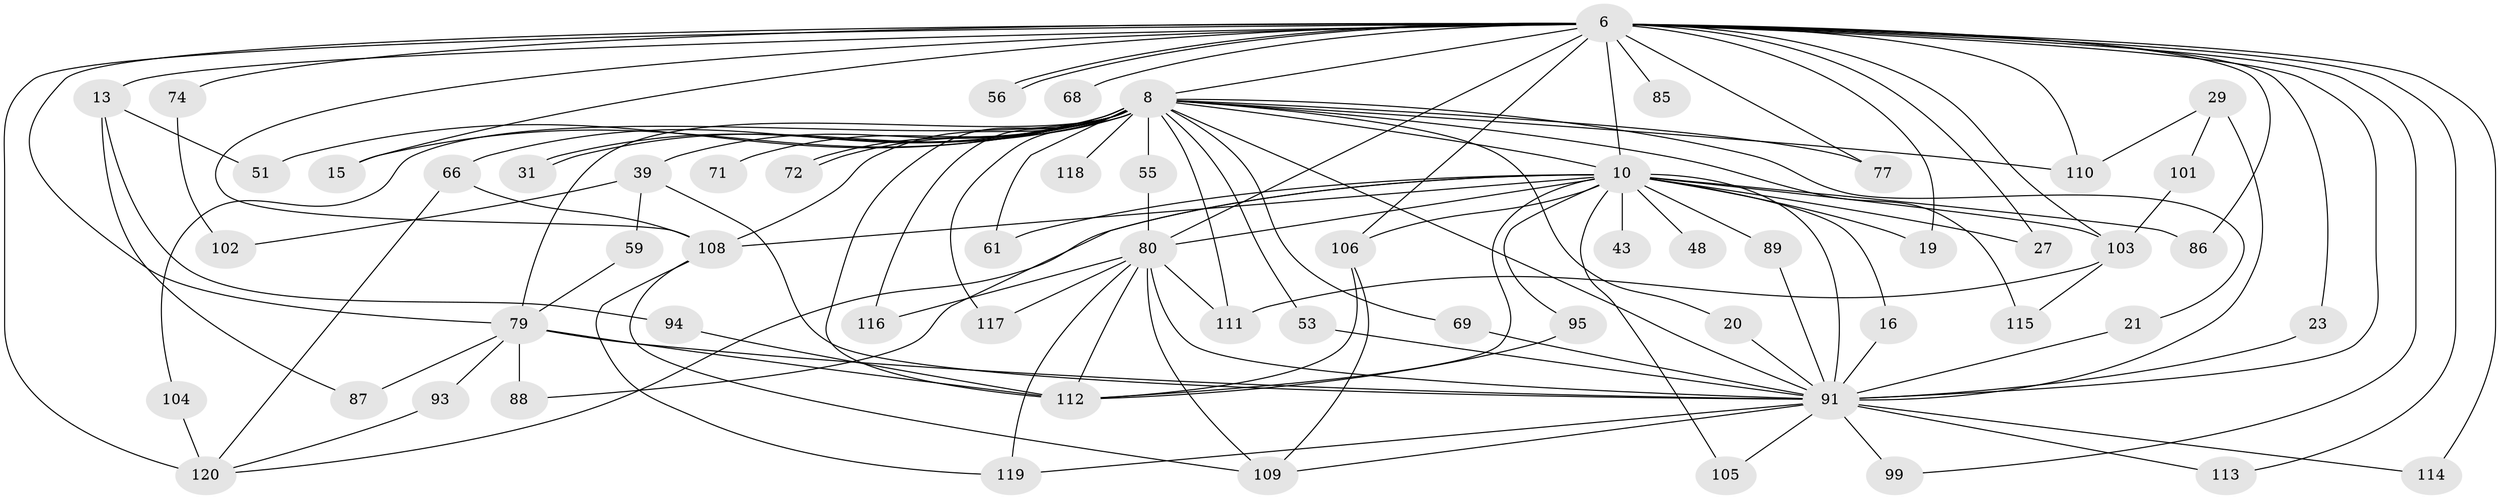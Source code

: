 // original degree distribution, {20: 0.008333333333333333, 14: 0.016666666666666666, 28: 0.008333333333333333, 30: 0.008333333333333333, 31: 0.008333333333333333, 12: 0.008333333333333333, 32: 0.008333333333333333, 18: 0.008333333333333333, 21: 0.008333333333333333, 6: 0.016666666666666666, 5: 0.06666666666666667, 4: 0.10833333333333334, 2: 0.5666666666666667, 7: 0.016666666666666666, 3: 0.13333333333333333, 8: 0.008333333333333333}
// Generated by graph-tools (version 1.1) at 2025/46/03/09/25 04:46:36]
// undirected, 60 vertices, 121 edges
graph export_dot {
graph [start="1"]
  node [color=gray90,style=filled];
  6 [super="+4"];
  8 [super="+5"];
  10 [super="+1"];
  13;
  15;
  16;
  19;
  20;
  21;
  23;
  27 [super="+25"];
  29;
  31;
  39 [super="+26"];
  43;
  48;
  51;
  53;
  55;
  56;
  59;
  61;
  66 [super="+38"];
  68;
  69;
  71;
  72;
  74;
  77 [super="+63"];
  79 [super="+73+44+70"];
  80 [super="+65+76+75"];
  85;
  86;
  87;
  88;
  89;
  91 [super="+37+9"];
  93;
  94;
  95;
  99;
  101;
  102;
  103 [super="+67+98"];
  104;
  105;
  106 [super="+47"];
  108 [super="+100+90+81"];
  109 [super="+84"];
  110 [super="+82"];
  111 [super="+97"];
  112 [super="+45+92+107+96"];
  113;
  114;
  115;
  116;
  117;
  118 [super="+78"];
  119 [super="+83"];
  120 [super="+18+42+17"];
  6 -- 8 [weight=4];
  6 -- 10 [weight=4];
  6 -- 13 [weight=2];
  6 -- 15;
  6 -- 27 [weight=2];
  6 -- 56;
  6 -- 56;
  6 -- 68 [weight=2];
  6 -- 74 [weight=2];
  6 -- 85 [weight=2];
  6 -- 91 [weight=9];
  6 -- 99;
  6 -- 114;
  6 -- 19;
  6 -- 86;
  6 -- 23;
  6 -- 103 [weight=4];
  6 -- 113;
  6 -- 77;
  6 -- 106;
  6 -- 120 [weight=3];
  6 -- 79 [weight=4];
  6 -- 108 [weight=4];
  6 -- 110;
  6 -- 80 [weight=3];
  8 -- 10 [weight=4];
  8 -- 20;
  8 -- 31;
  8 -- 31;
  8 -- 51;
  8 -- 53;
  8 -- 55 [weight=2];
  8 -- 61;
  8 -- 66 [weight=2];
  8 -- 72;
  8 -- 72;
  8 -- 115;
  8 -- 116;
  8 -- 117;
  8 -- 118 [weight=3];
  8 -- 69;
  8 -- 71;
  8 -- 77 [weight=2];
  8 -- 15;
  8 -- 21;
  8 -- 104;
  8 -- 39;
  8 -- 79 [weight=4];
  8 -- 91 [weight=9];
  8 -- 111;
  8 -- 108 [weight=3];
  8 -- 110;
  8 -- 112 [weight=6];
  10 -- 48 [weight=2];
  10 -- 61;
  10 -- 86;
  10 -- 89;
  10 -- 27;
  10 -- 16;
  10 -- 19;
  10 -- 88;
  10 -- 95;
  10 -- 105;
  10 -- 43;
  10 -- 106 [weight=2];
  10 -- 120;
  10 -- 91 [weight=8];
  10 -- 103 [weight=2];
  10 -- 108;
  10 -- 112 [weight=2];
  10 -- 80 [weight=2];
  13 -- 51;
  13 -- 87;
  13 -- 94;
  16 -- 91;
  20 -- 91;
  21 -- 91;
  23 -- 91;
  29 -- 101;
  29 -- 110;
  29 -- 91 [weight=2];
  39 -- 59;
  39 -- 102;
  39 -- 91 [weight=2];
  53 -- 91;
  55 -- 80;
  59 -- 79;
  66 -- 120 [weight=2];
  66 -- 108;
  69 -- 91;
  74 -- 102;
  79 -- 88;
  79 -- 91 [weight=2];
  79 -- 87;
  79 -- 93;
  79 -- 112 [weight=2];
  80 -- 91 [weight=2];
  80 -- 112 [weight=2];
  80 -- 109;
  80 -- 111;
  80 -- 116;
  80 -- 117;
  80 -- 119;
  89 -- 91;
  91 -- 99;
  91 -- 105;
  91 -- 109;
  91 -- 113;
  91 -- 114;
  91 -- 119;
  93 -- 120;
  94 -- 112;
  95 -- 112;
  101 -- 103;
  103 -- 115;
  103 -- 111;
  104 -- 120;
  106 -- 109;
  106 -- 112;
  108 -- 119;
  108 -- 109;
}

